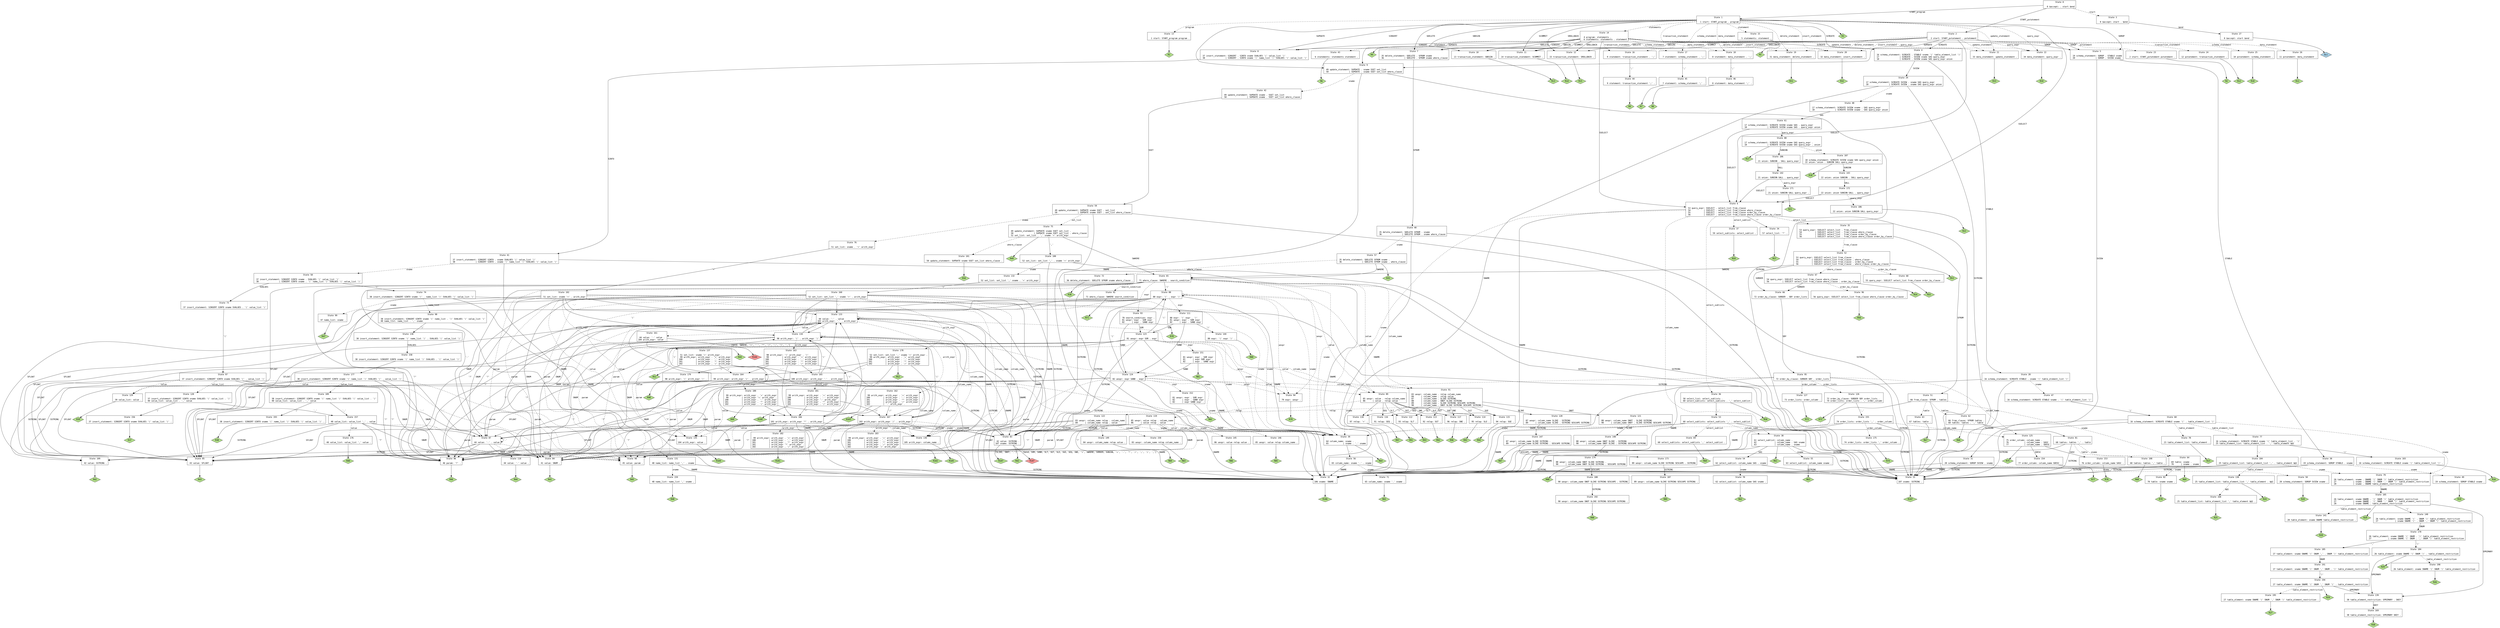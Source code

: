 // Generated by GNU Bison 3.0.4.
// Report bugs to <bug-bison@gnu.org>.
// Home page: <http://www.gnu.org/software/bison/>.

digraph "sql_gram.expr"
{
  node [fontname = courier, shape = box, colorscheme = paired6]
  edge [fontname = courier]

  0 [label="State 0\n\l  0 $accept: . start $end\l"]
  0 -> 1 [style=solid label="START_program"]
  0 -> 2 [style=solid label="START_pstatement"]
  0 -> 3 [style=dashed label="start"]
  1 [label="State 1\n\l  1 start: START_program . program\l"]
  1 -> 4 [style=solid label="SCREATE"]
  1 -> 5 [style=solid label="SDROP"]
  1 -> 6 [style=solid label="SSELECT"]
  1 -> 7 [style=solid label="SDELETE"]
  1 -> 8 [style=solid label="SINSERT"]
  1 -> 9 [style=solid label="SUPDATE"]
  1 -> 10 [style=solid label="SBEGIN"]
  1 -> 11 [style=solid label="SCOMMIT"]
  1 -> 12 [style=solid label="SROLLBACK"]
  1 -> 13 [style=dashed label="program"]
  1 -> 14 [style=dashed label="statements"]
  1 -> 15 [style=dashed label="statement"]
  1 -> 16 [style=dashed label="transaction_statement"]
  1 -> 17 [style=dashed label="schema_statement"]
  1 -> 18 [style=dashed label="data_statement"]
  1 -> 19 [style=dashed label="delete_statement"]
  1 -> 20 [style=dashed label="insert_statement"]
  1 -> 21 [style=dashed label="update_statement"]
  1 -> 22 [style=dashed label="query_expr"]
  1 -> "1R3" [style=solid]
 "1R3" [label="R3", fillcolor=3, shape=diamond, style=filled]
  2 [label="State 2\n\l  2 start: START_pstatement . pstatement\l"]
  2 -> 4 [style=solid label="SCREATE"]
  2 -> 5 [style=solid label="SDROP"]
  2 -> 6 [style=solid label="SSELECT"]
  2 -> 7 [style=solid label="SDELETE"]
  2 -> 8 [style=solid label="SINSERT"]
  2 -> 9 [style=solid label="SUPDATE"]
  2 -> 10 [style=solid label="SBEGIN"]
  2 -> 11 [style=solid label="SCOMMIT"]
  2 -> 12 [style=solid label="SROLLBACK"]
  2 -> 23 [style=dashed label="pstatement"]
  2 -> 24 [style=dashed label="transaction_statement"]
  2 -> 25 [style=dashed label="schema_statement"]
  2 -> 26 [style=dashed label="data_statement"]
  2 -> 19 [style=dashed label="delete_statement"]
  2 -> 20 [style=dashed label="insert_statement"]
  2 -> 21 [style=dashed label="update_statement"]
  2 -> 22 [style=dashed label="query_expr"]
  3 [label="State 3\n\l  0 $accept: start . $end\l"]
  3 -> 27 [style=solid label="$end"]
  4 [label="State 4\n\l 16 schema_statement: SCREATE . STABLE sname '(' table_element_list ')'\l 17                 | SCREATE . SVIEW sname SAS query_expr\l 18                 | SCREATE . SVIEW sname SAS query_expr union\l"]
  4 -> 28 [style=solid label="STABLE"]
  4 -> 29 [style=solid label="SVIEW"]
  5 [label="State 5\n\l 19 schema_statement: SDROP . STABLE sname\l 20                 | SDROP . SVIEW sname\l"]
  5 -> 30 [style=solid label="STABLE"]
  5 -> 31 [style=solid label="SVIEW"]
  6 [label="State 6\n\l 53 query_expr: SSELECT . select_list from_clause\l 54           | SSELECT . select_list from_clause where_clause\l 55           | SSELECT . select_list from_clause order_by_clause\l 56           | SSELECT . select_list from_clause where_clause order_by_clause\l"]
  6 -> 32 [style=solid label="SNAME"]
  6 -> 33 [style=solid label="SSTRING"]
  6 -> 34 [style=solid label="'*'"]
  6 -> 35 [style=dashed label="select_list"]
  6 -> 36 [style=dashed label="select_sublists"]
  6 -> 37 [style=dashed label="select_sublist"]
  6 -> 38 [style=dashed label="column_name"]
  6 -> 39 [style=dashed label="sname"]
  7 [label="State 7\n\l 35 delete_statement: SDELETE . SFROM sname\l 36                 | SDELETE . SFROM sname where_clause\l"]
  7 -> 40 [style=solid label="SFROM"]
  8 [label="State 8\n\l 37 insert_statement: SINSERT . SINTO sname SVALUES '(' value_list ')'\l 38                 | SINSERT . SINTO sname '(' name_list ')' SVALUES '(' value_list ')'\l"]
  8 -> 41 [style=solid label="SINTO"]
  9 [label="State 9\n\l 49 update_statement: SUPDATE . sname SSET set_list\l 50                 | SUPDATE . sname SSET set_list where_clause\l"]
  9 -> 32 [style=solid label="SNAME"]
  9 -> 33 [style=solid label="SSTRING"]
  9 -> 42 [style=dashed label="sname"]
  10 [label="State 10\n\l 13 transaction_statement: SBEGIN .\l"]
  10 -> "10R13" [style=solid]
 "10R13" [label="R13", fillcolor=3, shape=diamond, style=filled]
  11 [label="State 11\n\l 14 transaction_statement: SCOMMIT .\l"]
  11 -> "11R14" [style=solid]
 "11R14" [label="R14", fillcolor=3, shape=diamond, style=filled]
  12 [label="State 12\n\l 15 transaction_statement: SROLLBACK .\l"]
  12 -> "12R15" [style=solid]
 "12R15" [label="R15", fillcolor=3, shape=diamond, style=filled]
  13 [label="State 13\n\l  1 start: START_program program .\l"]
  13 -> "13R1" [style=solid]
 "13R1" [label="R1", fillcolor=3, shape=diamond, style=filled]
  14 [label="State 14\n\l  4 program: statements .\l  6 statements: statements . statement\l"]
  14 -> 4 [style=solid label="SCREATE"]
  14 -> 5 [style=solid label="SDROP"]
  14 -> 6 [style=solid label="SSELECT"]
  14 -> 7 [style=solid label="SDELETE"]
  14 -> 8 [style=solid label="SINSERT"]
  14 -> 9 [style=solid label="SUPDATE"]
  14 -> 10 [style=solid label="SBEGIN"]
  14 -> 11 [style=solid label="SCOMMIT"]
  14 -> 12 [style=solid label="SROLLBACK"]
  14 -> 43 [style=dashed label="statement"]
  14 -> 16 [style=dashed label="transaction_statement"]
  14 -> 17 [style=dashed label="schema_statement"]
  14 -> 18 [style=dashed label="data_statement"]
  14 -> 19 [style=dashed label="delete_statement"]
  14 -> 20 [style=dashed label="insert_statement"]
  14 -> 21 [style=dashed label="update_statement"]
  14 -> 22 [style=dashed label="query_expr"]
  14 -> "14R4" [style=solid]
 "14R4" [label="R4", fillcolor=3, shape=diamond, style=filled]
  15 [label="State 15\n\l  5 statements: statement .\l"]
  15 -> "15R5" [style=solid]
 "15R5" [label="R5", fillcolor=3, shape=diamond, style=filled]
  16 [label="State 16\n\l  9 statement: transaction_statement . ';'\l"]
  16 -> 44 [style=solid label="';'"]
  17 [label="State 17\n\l  7 statement: schema_statement . ';'\l"]
  17 -> 45 [style=solid label="';'"]
  18 [label="State 18\n\l  8 statement: data_statement . ';'\l"]
  18 -> 46 [style=solid label="';'"]
  19 [label="State 19\n\l 31 data_statement: delete_statement .\l"]
  19 -> "19R31" [style=solid]
 "19R31" [label="R31", fillcolor=3, shape=diamond, style=filled]
  20 [label="State 20\n\l 32 data_statement: insert_statement .\l"]
  20 -> "20R32" [style=solid]
 "20R32" [label="R32", fillcolor=3, shape=diamond, style=filled]
  21 [label="State 21\n\l 33 data_statement: update_statement .\l"]
  21 -> "21R33" [style=solid]
 "21R33" [label="R33", fillcolor=3, shape=diamond, style=filled]
  22 [label="State 22\n\l 34 data_statement: query_expr .\l"]
  22 -> "22R34" [style=solid]
 "22R34" [label="R34", fillcolor=3, shape=diamond, style=filled]
  23 [label="State 23\n\l  2 start: START_pstatement pstatement .\l"]
  23 -> "23R2" [style=solid]
 "23R2" [label="R2", fillcolor=3, shape=diamond, style=filled]
  24 [label="State 24\n\l 12 pstatement: transaction_statement .\l"]
  24 -> "24R12" [style=solid]
 "24R12" [label="R12", fillcolor=3, shape=diamond, style=filled]
  25 [label="State 25\n\l 10 pstatement: schema_statement .\l"]
  25 -> "25R10" [style=solid]
 "25R10" [label="R10", fillcolor=3, shape=diamond, style=filled]
  26 [label="State 26\n\l 11 pstatement: data_statement .\l"]
  26 -> "26R11" [style=solid]
 "26R11" [label="R11", fillcolor=3, shape=diamond, style=filled]
  27 [label="State 27\n\l  0 $accept: start $end .\l"]
  27 -> "27R0" [style=solid]
 "27R0" [label="Acc", fillcolor=1, shape=diamond, style=filled]
  28 [label="State 28\n\l 16 schema_statement: SCREATE STABLE . sname '(' table_element_list ')'\l"]
  28 -> 32 [style=solid label="SNAME"]
  28 -> 33 [style=solid label="SSTRING"]
  28 -> 47 [style=dashed label="sname"]
  29 [label="State 29\n\l 17 schema_statement: SCREATE SVIEW . sname SAS query_expr\l 18                 | SCREATE SVIEW . sname SAS query_expr union\l"]
  29 -> 32 [style=solid label="SNAME"]
  29 -> 33 [style=solid label="SSTRING"]
  29 -> 48 [style=dashed label="sname"]
  30 [label="State 30\n\l 19 schema_statement: SDROP STABLE . sname\l"]
  30 -> 32 [style=solid label="SNAME"]
  30 -> 33 [style=solid label="SSTRING"]
  30 -> 49 [style=dashed label="sname"]
  31 [label="State 31\n\l 20 schema_statement: SDROP SVIEW . sname\l"]
  31 -> 32 [style=solid label="SNAME"]
  31 -> 33 [style=solid label="SSTRING"]
  31 -> 50 [style=dashed label="sname"]
  32 [label="State 32\n\l106 sname: SNAME .\l"]
  32 -> "32R106" [style=solid]
 "32R106" [label="R106", fillcolor=3, shape=diamond, style=filled]
  33 [label="State 33\n\l107 sname: SSTRING .\l"]
  33 -> "33R107" [style=solid]
 "33R107" [label="R107", fillcolor=3, shape=diamond, style=filled]
  34 [label="State 34\n\l 57 select_list: '*' .\l"]
  34 -> "34R57" [style=solid]
 "34R57" [label="R57", fillcolor=3, shape=diamond, style=filled]
  35 [label="State 35\n\l 53 query_expr: SSELECT select_list . from_clause\l 54           | SSELECT select_list . from_clause where_clause\l 55           | SSELECT select_list . from_clause order_by_clause\l 56           | SSELECT select_list . from_clause where_clause order_by_clause\l"]
  35 -> 51 [style=solid label="SFROM"]
  35 -> 52 [style=dashed label="from_clause"]
  36 [label="State 36\n\l 58 select_list: select_sublists .\l 60 select_sublists: select_sublists . ',' select_sublist\l"]
  36 -> 53 [style=solid label="','"]
  36 -> "36R58" [style=solid]
 "36R58" [label="R58", fillcolor=3, shape=diamond, style=filled]
  37 [label="State 37\n\l 59 select_sublists: select_sublist .\l"]
  37 -> "37R59" [style=solid]
 "37R59" [label="R59", fillcolor=3, shape=diamond, style=filled]
  38 [label="State 38\n\l 61 select_sublist: column_name .\l 62               | column_name . SAS sname\l 63               | column_name . sname\l"]
  38 -> 32 [style=solid label="SNAME"]
  38 -> 33 [style=solid label="SSTRING"]
  38 -> 54 [style=solid label="SAS"]
  38 -> 55 [style=dashed label="sname"]
  38 -> "38R61" [style=solid]
 "38R61" [label="R61", fillcolor=3, shape=diamond, style=filled]
  39 [label="State 39\n\l 64 column_name: sname .\l 65            | sname . '.' sname\l"]
  39 -> 56 [style=solid label="'.'"]
  39 -> "39R64" [style=solid]
 "39R64" [label="R64", fillcolor=3, shape=diamond, style=filled]
  40 [label="State 40\n\l 35 delete_statement: SDELETE SFROM . sname\l 36                 | SDELETE SFROM . sname where_clause\l"]
  40 -> 32 [style=solid label="SNAME"]
  40 -> 33 [style=solid label="SSTRING"]
  40 -> 57 [style=dashed label="sname"]
  41 [label="State 41\n\l 37 insert_statement: SINSERT SINTO . sname SVALUES '(' value_list ')'\l 38                 | SINSERT SINTO . sname '(' name_list ')' SVALUES '(' value_list ')'\l"]
  41 -> 32 [style=solid label="SNAME"]
  41 -> 33 [style=solid label="SSTRING"]
  41 -> 58 [style=dashed label="sname"]
  42 [label="State 42\n\l 49 update_statement: SUPDATE sname . SSET set_list\l 50                 | SUPDATE sname . SSET set_list where_clause\l"]
  42 -> 59 [style=solid label="SSET"]
  43 [label="State 43\n\l  6 statements: statements statement .\l"]
  43 -> "43R6" [style=solid]
 "43R6" [label="R6", fillcolor=3, shape=diamond, style=filled]
  44 [label="State 44\n\l  9 statement: transaction_statement ';' .\l"]
  44 -> "44R9" [style=solid]
 "44R9" [label="R9", fillcolor=3, shape=diamond, style=filled]
  45 [label="State 45\n\l  7 statement: schema_statement ';' .\l"]
  45 -> "45R7" [style=solid]
 "45R7" [label="R7", fillcolor=3, shape=diamond, style=filled]
  46 [label="State 46\n\l  8 statement: data_statement ';' .\l"]
  46 -> "46R8" [style=solid]
 "46R8" [label="R8", fillcolor=3, shape=diamond, style=filled]
  47 [label="State 47\n\l 16 schema_statement: SCREATE STABLE sname . '(' table_element_list ')'\l"]
  47 -> 60 [style=solid label="'('"]
  48 [label="State 48\n\l 17 schema_statement: SCREATE SVIEW sname . SAS query_expr\l 18                 | SCREATE SVIEW sname . SAS query_expr union\l"]
  48 -> 61 [style=solid label="SAS"]
  49 [label="State 49\n\l 19 schema_statement: SDROP STABLE sname .\l"]
  49 -> "49R19" [style=solid]
 "49R19" [label="R19", fillcolor=3, shape=diamond, style=filled]
  50 [label="State 50\n\l 20 schema_statement: SDROP SVIEW sname .\l"]
  50 -> "50R20" [style=solid]
 "50R20" [label="R20", fillcolor=3, shape=diamond, style=filled]
  51 [label="State 51\n\l 66 from_clause: SFROM . tables\l"]
  51 -> 32 [style=solid label="SNAME"]
  51 -> 33 [style=solid label="SSTRING"]
  51 -> 62 [style=dashed label="tables"]
  51 -> 63 [style=dashed label="table"]
  51 -> 64 [style=dashed label="sname"]
  52 [label="State 52\n\l 53 query_expr: SSELECT select_list from_clause .\l 54           | SSELECT select_list from_clause . where_clause\l 55           | SSELECT select_list from_clause . order_by_clause\l 56           | SSELECT select_list from_clause . where_clause order_by_clause\l"]
  52 -> 65 [style=solid label="SWHERE"]
  52 -> 66 [style=solid label="SORDER"]
  52 -> 67 [style=dashed label="where_clause"]
  52 -> 68 [style=dashed label="order_by_clause"]
  52 -> "52R53" [style=solid]
 "52R53" [label="R53", fillcolor=3, shape=diamond, style=filled]
  53 [label="State 53\n\l 60 select_sublists: select_sublists ',' . select_sublist\l"]
  53 -> 32 [style=solid label="SNAME"]
  53 -> 33 [style=solid label="SSTRING"]
  53 -> 69 [style=dashed label="select_sublist"]
  53 -> 38 [style=dashed label="column_name"]
  53 -> 39 [style=dashed label="sname"]
  54 [label="State 54\n\l 62 select_sublist: column_name SAS . sname\l"]
  54 -> 32 [style=solid label="SNAME"]
  54 -> 33 [style=solid label="SSTRING"]
  54 -> 70 [style=dashed label="sname"]
  55 [label="State 55\n\l 63 select_sublist: column_name sname .\l"]
  55 -> "55R63" [style=solid]
 "55R63" [label="R63", fillcolor=3, shape=diamond, style=filled]
  56 [label="State 56\n\l 65 column_name: sname '.' . sname\l"]
  56 -> 32 [style=solid label="SNAME"]
  56 -> 33 [style=solid label="SSTRING"]
  56 -> 71 [style=dashed label="sname"]
  57 [label="State 57\n\l 35 delete_statement: SDELETE SFROM sname .\l 36                 | SDELETE SFROM sname . where_clause\l"]
  57 -> 65 [style=solid label="SWHERE"]
  57 -> 72 [style=dashed label="where_clause"]
  57 -> "57R35" [style=solid]
 "57R35" [label="R35", fillcolor=3, shape=diamond, style=filled]
  58 [label="State 58\n\l 37 insert_statement: SINSERT SINTO sname . SVALUES '(' value_list ')'\l 38                 | SINSERT SINTO sname . '(' name_list ')' SVALUES '(' value_list ')'\l"]
  58 -> 73 [style=solid label="SVALUES"]
  58 -> 74 [style=solid label="'('"]
  59 [label="State 59\n\l 49 update_statement: SUPDATE sname SSET . set_list\l 50                 | SUPDATE sname SSET . set_list where_clause\l"]
  59 -> 32 [style=solid label="SNAME"]
  59 -> 33 [style=solid label="SSTRING"]
  59 -> 75 [style=dashed label="set_list"]
  59 -> 76 [style=dashed label="sname"]
  60 [label="State 60\n\l 16 schema_statement: SCREATE STABLE sname '(' . table_element_list ')'\l"]
  60 -> 32 [style=solid label="SNAME"]
  60 -> 33 [style=solid label="SSTRING"]
  60 -> 77 [style=dashed label="table_element_list"]
  60 -> 78 [style=dashed label="table_element"]
  60 -> 79 [style=dashed label="sname"]
  61 [label="State 61\n\l 17 schema_statement: SCREATE SVIEW sname SAS . query_expr\l 18                 | SCREATE SVIEW sname SAS . query_expr union\l"]
  61 -> 6 [style=solid label="SSELECT"]
  61 -> 80 [style=dashed label="query_expr"]
  62 [label="State 62\n\l 66 from_clause: SFROM tables .\l 68 tables: tables . ',' table\l"]
  62 -> 81 [style=solid label="','"]
  62 -> "62R66" [style=solid]
 "62R66" [label="R66", fillcolor=3, shape=diamond, style=filled]
  63 [label="State 63\n\l 67 tables: table .\l"]
  63 -> "63R67" [style=solid]
 "63R67" [label="R67", fillcolor=3, shape=diamond, style=filled]
  64 [label="State 64\n\l 69 table: sname .\l 70      | sname . sname\l"]
  64 -> 32 [style=solid label="SNAME"]
  64 -> 33 [style=solid label="SSTRING"]
  64 -> 82 [style=dashed label="sname"]
  64 -> "64R69" [style=solid]
 "64R69" [label="R69", fillcolor=3, shape=diamond, style=filled]
  65 [label="State 65\n\l 71 where_clause: SWHERE . search_condition\l"]
  65 -> 32 [style=solid label="SNAME"]
  65 -> 83 [style=solid label="SSTRING"]
  65 -> 84 [style=solid label="SNUM"]
  65 -> 85 [style=solid label="SFLOAT"]
  65 -> 86 [style=solid label="'?'"]
  65 -> 87 [style=solid label="'-'"]
  65 -> 88 [style=solid label="'('"]
  65 -> 89 [style=dashed label="value"]
  65 -> 90 [style=dashed label="param"]
  65 -> 91 [style=dashed label="column_name"]
  65 -> 92 [style=dashed label="search_condition"]
  65 -> 93 [style=dashed label="expr"]
  65 -> 94 [style=dashed label="uexpr"]
  65 -> 39 [style=dashed label="sname"]
  66 [label="State 66\n\l 72 order_by_clause: SORDER . SBY order_lists\l"]
  66 -> 95 [style=solid label="SBY"]
  67 [label="State 67\n\l 54 query_expr: SSELECT select_list from_clause where_clause .\l 56           | SSELECT select_list from_clause where_clause . order_by_clause\l"]
  67 -> 66 [style=solid label="SORDER"]
  67 -> 96 [style=dashed label="order_by_clause"]
  67 -> "67R54" [style=solid]
 "67R54" [label="R54", fillcolor=3, shape=diamond, style=filled]
  68 [label="State 68\n\l 55 query_expr: SSELECT select_list from_clause order_by_clause .\l"]
  68 -> "68R55" [style=solid]
 "68R55" [label="R55", fillcolor=3, shape=diamond, style=filled]
  69 [label="State 69\n\l 60 select_sublists: select_sublists ',' select_sublist .\l"]
  69 -> "69R60" [style=solid]
 "69R60" [label="R60", fillcolor=3, shape=diamond, style=filled]
  70 [label="State 70\n\l 62 select_sublist: column_name SAS sname .\l"]
  70 -> "70R62" [style=solid]
 "70R62" [label="R62", fillcolor=3, shape=diamond, style=filled]
  71 [label="State 71\n\l 65 column_name: sname '.' sname .\l"]
  71 -> "71R65" [style=solid]
 "71R65" [label="R65", fillcolor=3, shape=diamond, style=filled]
  72 [label="State 72\n\l 36 delete_statement: SDELETE SFROM sname where_clause .\l"]
  72 -> "72R36" [style=solid]
 "72R36" [label="R36", fillcolor=3, shape=diamond, style=filled]
  73 [label="State 73\n\l 37 insert_statement: SINSERT SINTO sname SVALUES . '(' value_list ')'\l"]
  73 -> 97 [style=solid label="'('"]
  74 [label="State 74\n\l 38 insert_statement: SINSERT SINTO sname '(' . name_list ')' SVALUES '(' value_list ')'\l"]
  74 -> 32 [style=solid label="SNAME"]
  74 -> 33 [style=solid label="SSTRING"]
  74 -> 98 [style=dashed label="name_list"]
  74 -> 99 [style=dashed label="sname"]
  75 [label="State 75\n\l 49 update_statement: SUPDATE sname SSET set_list .\l 50                 | SUPDATE sname SSET set_list . where_clause\l 52 set_list: set_list . ',' sname '=' arith_expr\l"]
  75 -> 65 [style=solid label="SWHERE"]
  75 -> 100 [style=solid label="','"]
  75 -> 101 [style=dashed label="where_clause"]
  75 -> "75R49" [style=solid]
 "75R49" [label="R49", fillcolor=3, shape=diamond, style=filled]
  76 [label="State 76\n\l 51 set_list: sname . '=' arith_expr\l"]
  76 -> 102 [style=solid label="'='"]
  77 [label="State 77\n\l 16 schema_statement: SCREATE STABLE sname '(' table_element_list . ')'\l 25 table_element_list: table_element_list . ',' table_element $@1\l"]
  77 -> 103 [style=solid label="')'"]
  77 -> 104 [style=solid label="','"]
  78 [label="State 78\n\l 23 table_element_list: table_element .\l"]
  78 -> "78R23" [style=solid]
 "78R23" [label="R23", fillcolor=3, shape=diamond, style=filled]
  79 [label="State 79\n\l 26 table_element: sname . SNAME '(' SNUM ')' table_element_restriction\l 27              | sname . SNAME '(' SNUM ',' SNUM ')' table_element_restriction\l 28              | sname . SNAME table_element_restriction\l"]
  79 -> 105 [style=solid label="SNAME"]
  80 [label="State 80\n\l 17 schema_statement: SCREATE SVIEW sname SAS query_expr .\l 18                 | SCREATE SVIEW sname SAS query_expr . union\l"]
  80 -> 106 [style=solid label="SUNION"]
  80 -> 107 [style=dashed label="union"]
  80 -> "80R17" [style=solid]
 "80R17" [label="R17", fillcolor=3, shape=diamond, style=filled]
  81 [label="State 81\n\l 68 tables: tables ',' . table\l"]
  81 -> 32 [style=solid label="SNAME"]
  81 -> 33 [style=solid label="SSTRING"]
  81 -> 108 [style=dashed label="table"]
  81 -> 64 [style=dashed label="sname"]
  82 [label="State 82\n\l 70 table: sname sname .\l"]
  82 -> "82R70" [style=solid]
 "82R70" [label="R70", fillcolor=3, shape=diamond, style=filled]
  83 [label="State 83\n\l 42 value: SSTRING .\l107 sname: SSTRING .\l"]
  83 -> "83R42" [style=solid]
 "83R42" [label="R42", fillcolor=3, shape=diamond, style=filled]
  83 -> "83R107d" [label="[$end, SOR, SAND, SLT, SGT, SLE, SGE, SEQ, SNE, '=', SWHERE, SORDER, SUNION, '+', '-', '*', '/', ';', ')', ',']", style=solid]
 "83R107d" [label="R107", fillcolor=5, shape=diamond, style=filled]
  83 -> "83R107" [label="[SLIKE, SNOT, '.']", style=solid]
 "83R107" [label="R107", fillcolor=3, shape=diamond, style=filled]
  84 [label="State 84\n\l 41 value: SNUM .\l"]
  84 -> "84R41" [style=solid]
 "84R41" [label="R41", fillcolor=3, shape=diamond, style=filled]
  85 [label="State 85\n\l 43 value: SFLOAT .\l"]
  85 -> "85R43" [style=solid]
 "85R43" [label="R43", fillcolor=3, shape=diamond, style=filled]
  86 [label="State 86\n\l 46 param: '?' .\l"]
  86 -> "86R46" [style=solid]
 "86R46" [label="R46", fillcolor=3, shape=diamond, style=filled]
  87 [label="State 87\n\l 44 value: '-' . value\l"]
  87 -> 109 [style=solid label="SSTRING"]
  87 -> 84 [style=solid label="SNUM"]
  87 -> 85 [style=solid label="SFLOAT"]
  87 -> 86 [style=solid label="'?'"]
  87 -> 87 [style=solid label="'-'"]
  87 -> 110 [style=dashed label="value"]
  87 -> 90 [style=dashed label="param"]
  88 [label="State 88\n\l 80 expr: '(' . expr ')'\l"]
  88 -> 32 [style=solid label="SNAME"]
  88 -> 83 [style=solid label="SSTRING"]
  88 -> 84 [style=solid label="SNUM"]
  88 -> 85 [style=solid label="SFLOAT"]
  88 -> 86 [style=solid label="'?'"]
  88 -> 87 [style=solid label="'-'"]
  88 -> 88 [style=solid label="'('"]
  88 -> 89 [style=dashed label="value"]
  88 -> 90 [style=dashed label="param"]
  88 -> 91 [style=dashed label="column_name"]
  88 -> 111 [style=dashed label="expr"]
  88 -> 94 [style=dashed label="uexpr"]
  88 -> 39 [style=dashed label="sname"]
  89 [label="State 89\n\l 85 uexpr: value . relop column_name\l 86      | value . relop value\l"]
  89 -> 112 [style=solid label="SLT"]
  89 -> 113 [style=solid label="SGT"]
  89 -> 114 [style=solid label="SLE"]
  89 -> 115 [style=solid label="SGE"]
  89 -> 116 [style=solid label="SEQ"]
  89 -> 117 [style=solid label="SNE"]
  89 -> 118 [style=solid label="'='"]
  89 -> 119 [style=dashed label="relop"]
  90 [label="State 90\n\l 45 value: param .\l"]
  90 -> "90R45" [style=solid]
 "90R45" [label="R45", fillcolor=3, shape=diamond, style=filled]
  91 [label="State 91\n\l 83 uexpr: column_name . relop column_name\l 84      | column_name . relop value\l 87      | column_name . SLIKE SSTRING\l 88      | column_name . SNOT SLIKE SSTRING\l 89      | column_name . SLIKE SSTRING SESCAPE SSTRING\l 90      | column_name . SNOT SLIKE SSTRING SESCAPE SSTRING\l"]
  91 -> 112 [style=solid label="SLT"]
  91 -> 113 [style=solid label="SGT"]
  91 -> 114 [style=solid label="SLE"]
  91 -> 115 [style=solid label="SGE"]
  91 -> 116 [style=solid label="SEQ"]
  91 -> 117 [style=solid label="SNE"]
  91 -> 118 [style=solid label="'='"]
  91 -> 120 [style=solid label="SLIKE"]
  91 -> 121 [style=solid label="SNOT"]
  91 -> 122 [style=dashed label="relop"]
  92 [label="State 92\n\l 71 where_clause: SWHERE search_condition .\l"]
  92 -> "92R71" [style=solid]
 "92R71" [label="R71", fillcolor=3, shape=diamond, style=filled]
  93 [label="State 93\n\l 78 search_condition: expr .\l 81 uexpr: expr . SOR expr\l 82      | expr . SAND expr\l"]
  93 -> 123 [style=solid label="SOR"]
  93 -> 124 [style=solid label="SAND"]
  93 -> "93R78" [style=solid]
 "93R78" [label="R78", fillcolor=3, shape=diamond, style=filled]
  94 [label="State 94\n\l 79 expr: uexpr .\l"]
  94 -> "94R79" [style=solid]
 "94R79" [label="R79", fillcolor=3, shape=diamond, style=filled]
  95 [label="State 95\n\l 72 order_by_clause: SORDER SBY . order_lists\l"]
  95 -> 32 [style=solid label="SNAME"]
  95 -> 33 [style=solid label="SSTRING"]
  95 -> 125 [style=dashed label="column_name"]
  95 -> 126 [style=dashed label="order_lists"]
  95 -> 127 [style=dashed label="order_column"]
  95 -> 39 [style=dashed label="sname"]
  96 [label="State 96\n\l 56 query_expr: SSELECT select_list from_clause where_clause order_by_clause .\l"]
  96 -> "96R56" [style=solid]
 "96R56" [label="R56", fillcolor=3, shape=diamond, style=filled]
  97 [label="State 97\n\l 37 insert_statement: SINSERT SINTO sname SVALUES '(' . value_list ')'\l"]
  97 -> 109 [style=solid label="SSTRING"]
  97 -> 84 [style=solid label="SNUM"]
  97 -> 85 [style=solid label="SFLOAT"]
  97 -> 86 [style=solid label="'?'"]
  97 -> 87 [style=solid label="'-'"]
  97 -> 128 [style=dashed label="value_list"]
  97 -> 129 [style=dashed label="value"]
  97 -> 90 [style=dashed label="param"]
  98 [label="State 98\n\l 38 insert_statement: SINSERT SINTO sname '(' name_list . ')' SVALUES '(' value_list ')'\l 48 name_list: name_list . ',' sname\l"]
  98 -> 130 [style=solid label="')'"]
  98 -> 131 [style=solid label="','"]
  99 [label="State 99\n\l 47 name_list: sname .\l"]
  99 -> "99R47" [style=solid]
 "99R47" [label="R47", fillcolor=3, shape=diamond, style=filled]
  100 [label="State 100\n\l 52 set_list: set_list ',' . sname '=' arith_expr\l"]
  100 -> 32 [style=solid label="SNAME"]
  100 -> 33 [style=solid label="SSTRING"]
  100 -> 132 [style=dashed label="sname"]
  101 [label="State 101\n\l 50 update_statement: SUPDATE sname SSET set_list where_clause .\l"]
  101 -> "101R50" [style=solid]
 "101R50" [label="R50", fillcolor=3, shape=diamond, style=filled]
  102 [label="State 102\n\l 51 set_list: sname '=' . arith_expr\l"]
  102 -> 32 [style=solid label="SNAME"]
  102 -> 83 [style=solid label="SSTRING"]
  102 -> 84 [style=solid label="SNUM"]
  102 -> 85 [style=solid label="SFLOAT"]
  102 -> 86 [style=solid label="'?'"]
  102 -> 133 [style=solid label="'-'"]
  102 -> 134 [style=solid label="'('"]
  102 -> 135 [style=dashed label="value"]
  102 -> 90 [style=dashed label="param"]
  102 -> 136 [style=dashed label="column_name"]
  102 -> 137 [style=dashed label="arith_expr"]
  102 -> 39 [style=dashed label="sname"]
  103 [label="State 103\n\l 16 schema_statement: SCREATE STABLE sname '(' table_element_list ')' .\l"]
  103 -> "103R16" [style=solid]
 "103R16" [label="R16", fillcolor=3, shape=diamond, style=filled]
  104 [label="State 104\n\l 25 table_element_list: table_element_list ',' . table_element $@1\l"]
  104 -> 32 [style=solid label="SNAME"]
  104 -> 33 [style=solid label="SSTRING"]
  104 -> 138 [style=dashed label="table_element"]
  104 -> 79 [style=dashed label="sname"]
  105 [label="State 105\n\l 26 table_element: sname SNAME . '(' SNUM ')' table_element_restriction\l 27              | sname SNAME . '(' SNUM ',' SNUM ')' table_element_restriction\l 28              | sname SNAME . table_element_restriction\l"]
  105 -> 139 [style=solid label="SPRIMARY"]
  105 -> 140 [style=solid label="'('"]
  105 -> 141 [style=dashed label="table_element_restriction"]
  105 -> "105R29" [style=solid]
 "105R29" [label="R29", fillcolor=3, shape=diamond, style=filled]
  106 [label="State 106\n\l 21 union: SUNION . SALL query_expr\l"]
  106 -> 142 [style=solid label="SALL"]
  107 [label="State 107\n\l 18 schema_statement: SCREATE SVIEW sname SAS query_expr union .\l 22 union: union . SUNION SALL query_expr\l"]
  107 -> 143 [style=solid label="SUNION"]
  107 -> "107R18" [style=solid]
 "107R18" [label="R18", fillcolor=3, shape=diamond, style=filled]
  108 [label="State 108\n\l 68 tables: tables ',' table .\l"]
  108 -> "108R68" [style=solid]
 "108R68" [label="R68", fillcolor=3, shape=diamond, style=filled]
  109 [label="State 109\n\l 42 value: SSTRING .\l"]
  109 -> "109R42" [style=solid]
 "109R42" [label="R42", fillcolor=3, shape=diamond, style=filled]
  110 [label="State 110\n\l 44 value: '-' value .\l"]
  110 -> "110R44" [style=solid]
 "110R44" [label="R44", fillcolor=3, shape=diamond, style=filled]
  111 [label="State 111\n\l 80 expr: '(' expr . ')'\l 81 uexpr: expr . SOR expr\l 82      | expr . SAND expr\l"]
  111 -> 123 [style=solid label="SOR"]
  111 -> 124 [style=solid label="SAND"]
  111 -> 144 [style=solid label="')'"]
  112 [label="State 112\n\l 93 relop: SLT .\l"]
  112 -> "112R93" [style=solid]
 "112R93" [label="R93", fillcolor=3, shape=diamond, style=filled]
  113 [label="State 113\n\l 92 relop: SGT .\l"]
  113 -> "113R92" [style=solid]
 "113R92" [label="R92", fillcolor=3, shape=diamond, style=filled]
  114 [label="State 114\n\l 95 relop: SLE .\l"]
  114 -> "114R95" [style=solid]
 "114R95" [label="R95", fillcolor=3, shape=diamond, style=filled]
  115 [label="State 115\n\l 94 relop: SGE .\l"]
  115 -> "115R94" [style=solid]
 "115R94" [label="R94", fillcolor=3, shape=diamond, style=filled]
  116 [label="State 116\n\l 91 relop: SEQ .\l"]
  116 -> "116R91" [style=solid]
 "116R91" [label="R91", fillcolor=3, shape=diamond, style=filled]
  117 [label="State 117\n\l 96 relop: SNE .\l"]
  117 -> "117R96" [style=solid]
 "117R96" [label="R96", fillcolor=3, shape=diamond, style=filled]
  118 [label="State 118\n\l 97 relop: '=' .\l"]
  118 -> "118R97" [style=solid]
 "118R97" [label="R97", fillcolor=3, shape=diamond, style=filled]
  119 [label="State 119\n\l 85 uexpr: value relop . column_name\l 86      | value relop . value\l"]
  119 -> 32 [style=solid label="SNAME"]
  119 -> 83 [style=solid label="SSTRING"]
  119 -> 84 [style=solid label="SNUM"]
  119 -> 85 [style=solid label="SFLOAT"]
  119 -> 86 [style=solid label="'?'"]
  119 -> 87 [style=solid label="'-'"]
  119 -> 145 [style=dashed label="value"]
  119 -> 90 [style=dashed label="param"]
  119 -> 146 [style=dashed label="column_name"]
  119 -> 39 [style=dashed label="sname"]
  120 [label="State 120\n\l 87 uexpr: column_name SLIKE . SSTRING\l 89      | column_name SLIKE . SSTRING SESCAPE SSTRING\l"]
  120 -> 147 [style=solid label="SSTRING"]
  121 [label="State 121\n\l 88 uexpr: column_name SNOT . SLIKE SSTRING\l 90      | column_name SNOT . SLIKE SSTRING SESCAPE SSTRING\l"]
  121 -> 148 [style=solid label="SLIKE"]
  122 [label="State 122\n\l 83 uexpr: column_name relop . column_name\l 84      | column_name relop . value\l"]
  122 -> 32 [style=solid label="SNAME"]
  122 -> 83 [style=solid label="SSTRING"]
  122 -> 84 [style=solid label="SNUM"]
  122 -> 85 [style=solid label="SFLOAT"]
  122 -> 86 [style=solid label="'?'"]
  122 -> 87 [style=solid label="'-'"]
  122 -> 149 [style=dashed label="value"]
  122 -> 90 [style=dashed label="param"]
  122 -> 150 [style=dashed label="column_name"]
  122 -> 39 [style=dashed label="sname"]
  123 [label="State 123\n\l 81 uexpr: expr SOR . expr\l"]
  123 -> 32 [style=solid label="SNAME"]
  123 -> 83 [style=solid label="SSTRING"]
  123 -> 84 [style=solid label="SNUM"]
  123 -> 85 [style=solid label="SFLOAT"]
  123 -> 86 [style=solid label="'?'"]
  123 -> 87 [style=solid label="'-'"]
  123 -> 88 [style=solid label="'('"]
  123 -> 89 [style=dashed label="value"]
  123 -> 90 [style=dashed label="param"]
  123 -> 91 [style=dashed label="column_name"]
  123 -> 151 [style=dashed label="expr"]
  123 -> 94 [style=dashed label="uexpr"]
  123 -> 39 [style=dashed label="sname"]
  124 [label="State 124\n\l 82 uexpr: expr SAND . expr\l"]
  124 -> 32 [style=solid label="SNAME"]
  124 -> 83 [style=solid label="SSTRING"]
  124 -> 84 [style=solid label="SNUM"]
  124 -> 85 [style=solid label="SFLOAT"]
  124 -> 86 [style=solid label="'?'"]
  124 -> 87 [style=solid label="'-'"]
  124 -> 88 [style=solid label="'('"]
  124 -> 89 [style=dashed label="value"]
  124 -> 90 [style=dashed label="param"]
  124 -> 91 [style=dashed label="column_name"]
  124 -> 152 [style=dashed label="expr"]
  124 -> 94 [style=dashed label="uexpr"]
  124 -> 39 [style=dashed label="sname"]
  125 [label="State 125\n\l 75 order_column: column_name .\l 76             | column_name . SASC\l 77             | column_name . SDESC\l"]
  125 -> 153 [style=solid label="SASC"]
  125 -> 154 [style=solid label="SDESC"]
  125 -> "125R75" [style=solid]
 "125R75" [label="R75", fillcolor=3, shape=diamond, style=filled]
  126 [label="State 126\n\l 72 order_by_clause: SORDER SBY order_lists .\l 74 order_lists: order_lists . ',' order_column\l"]
  126 -> 155 [style=solid label="','"]
  126 -> "126R72" [style=solid]
 "126R72" [label="R72", fillcolor=3, shape=diamond, style=filled]
  127 [label="State 127\n\l 73 order_lists: order_column .\l"]
  127 -> "127R73" [style=solid]
 "127R73" [label="R73", fillcolor=3, shape=diamond, style=filled]
  128 [label="State 128\n\l 37 insert_statement: SINSERT SINTO sname SVALUES '(' value_list . ')'\l 40 value_list: value_list . ',' value\l"]
  128 -> 156 [style=solid label="')'"]
  128 -> 157 [style=solid label="','"]
  129 [label="State 129\n\l 39 value_list: value .\l"]
  129 -> "129R39" [style=solid]
 "129R39" [label="R39", fillcolor=3, shape=diamond, style=filled]
  130 [label="State 130\n\l 38 insert_statement: SINSERT SINTO sname '(' name_list ')' . SVALUES '(' value_list ')'\l"]
  130 -> 158 [style=solid label="SVALUES"]
  131 [label="State 131\n\l 48 name_list: name_list ',' . sname\l"]
  131 -> 32 [style=solid label="SNAME"]
  131 -> 33 [style=solid label="SSTRING"]
  131 -> 159 [style=dashed label="sname"]
  132 [label="State 132\n\l 52 set_list: set_list ',' sname . '=' arith_expr\l"]
  132 -> 160 [style=solid label="'='"]
  133 [label="State 133\n\l 44 value: '-' . value\l103 arith_expr: '-' . arith_expr\l"]
  133 -> 32 [style=solid label="SNAME"]
  133 -> 83 [style=solid label="SSTRING"]
  133 -> 84 [style=solid label="SNUM"]
  133 -> 85 [style=solid label="SFLOAT"]
  133 -> 86 [style=solid label="'?'"]
  133 -> 133 [style=solid label="'-'"]
  133 -> 134 [style=solid label="'('"]
  133 -> 161 [style=dashed label="value"]
  133 -> 90 [style=dashed label="param"]
  133 -> 136 [style=dashed label="column_name"]
  133 -> 162 [style=dashed label="arith_expr"]
  133 -> 39 [style=dashed label="sname"]
  134 [label="State 134\n\l 98 arith_expr: '(' . arith_expr ')'\l"]
  134 -> 32 [style=solid label="SNAME"]
  134 -> 83 [style=solid label="SSTRING"]
  134 -> 84 [style=solid label="SNUM"]
  134 -> 85 [style=solid label="SFLOAT"]
  134 -> 86 [style=solid label="'?'"]
  134 -> 133 [style=solid label="'-'"]
  134 -> 134 [style=solid label="'('"]
  134 -> 135 [style=dashed label="value"]
  134 -> 90 [style=dashed label="param"]
  134 -> 136 [style=dashed label="column_name"]
  134 -> 163 [style=dashed label="arith_expr"]
  134 -> 39 [style=dashed label="sname"]
  135 [label="State 135\n\l104 arith_expr: value .\l"]
  135 -> "135R104" [style=solid]
 "135R104" [label="R104", fillcolor=3, shape=diamond, style=filled]
  136 [label="State 136\n\l105 arith_expr: column_name .\l"]
  136 -> "136R105" [style=solid]
 "136R105" [label="R105", fillcolor=3, shape=diamond, style=filled]
  137 [label="State 137\n\l 51 set_list: sname '=' arith_expr .\l 99 arith_expr: arith_expr . '+' arith_expr\l100           | arith_expr . '-' arith_expr\l101           | arith_expr . '*' arith_expr\l102           | arith_expr . '/' arith_expr\l"]
  137 -> 164 [style=solid label="'+'"]
  137 -> 165 [style=solid label="'-'"]
  137 -> 166 [style=solid label="'*'"]
  137 -> 167 [style=solid label="'/'"]
  137 -> "137R51" [style=solid]
 "137R51" [label="R51", fillcolor=3, shape=diamond, style=filled]
  138 [label="State 138\n\l 25 table_element_list: table_element_list ',' table_element . $@1\l"]
  138 -> 168 [style=dashed label="$@1"]
  138 -> "138R24" [style=solid]
 "138R24" [label="R24", fillcolor=3, shape=diamond, style=filled]
  139 [label="State 139\n\l 30 table_element_restriction: SPRIMARY . SKEY\l"]
  139 -> 169 [style=solid label="SKEY"]
  140 [label="State 140\n\l 26 table_element: sname SNAME '(' . SNUM ')' table_element_restriction\l 27              | sname SNAME '(' . SNUM ',' SNUM ')' table_element_restriction\l"]
  140 -> 170 [style=solid label="SNUM"]
  141 [label="State 141\n\l 28 table_element: sname SNAME table_element_restriction .\l"]
  141 -> "141R28" [style=solid]
 "141R28" [label="R28", fillcolor=3, shape=diamond, style=filled]
  142 [label="State 142\n\l 21 union: SUNION SALL . query_expr\l"]
  142 -> 6 [style=solid label="SSELECT"]
  142 -> 171 [style=dashed label="query_expr"]
  143 [label="State 143\n\l 22 union: union SUNION . SALL query_expr\l"]
  143 -> 172 [style=solid label="SALL"]
  144 [label="State 144\n\l 80 expr: '(' expr ')' .\l"]
  144 -> "144R80" [style=solid]
 "144R80" [label="R80", fillcolor=3, shape=diamond, style=filled]
  145 [label="State 145\n\l 86 uexpr: value relop value .\l"]
  145 -> "145R86" [style=solid]
 "145R86" [label="R86", fillcolor=3, shape=diamond, style=filled]
  146 [label="State 146\n\l 85 uexpr: value relop column_name .\l"]
  146 -> "146R85" [style=solid]
 "146R85" [label="R85", fillcolor=3, shape=diamond, style=filled]
  147 [label="State 147\n\l 87 uexpr: column_name SLIKE SSTRING .\l 89      | column_name SLIKE SSTRING . SESCAPE SSTRING\l"]
  147 -> 173 [style=solid label="SESCAPE"]
  147 -> "147R87" [style=solid]
 "147R87" [label="R87", fillcolor=3, shape=diamond, style=filled]
  148 [label="State 148\n\l 88 uexpr: column_name SNOT SLIKE . SSTRING\l 90      | column_name SNOT SLIKE . SSTRING SESCAPE SSTRING\l"]
  148 -> 174 [style=solid label="SSTRING"]
  149 [label="State 149\n\l 84 uexpr: column_name relop value .\l"]
  149 -> "149R84" [style=solid]
 "149R84" [label="R84", fillcolor=3, shape=diamond, style=filled]
  150 [label="State 150\n\l 83 uexpr: column_name relop column_name .\l"]
  150 -> "150R83" [style=solid]
 "150R83" [label="R83", fillcolor=3, shape=diamond, style=filled]
  151 [label="State 151\n\l 81 uexpr: expr . SOR expr\l 81      | expr SOR expr .\l 82      | expr . SAND expr\l"]
  151 -> 124 [style=solid label="SAND"]
  151 -> "151R81" [style=solid]
 "151R81" [label="R81", fillcolor=3, shape=diamond, style=filled]
  152 [label="State 152\n\l 81 uexpr: expr . SOR expr\l 82      | expr . SAND expr\l 82      | expr SAND expr .\l"]
  152 -> "152R82" [style=solid]
 "152R82" [label="R82", fillcolor=3, shape=diamond, style=filled]
  153 [label="State 153\n\l 76 order_column: column_name SASC .\l"]
  153 -> "153R76" [style=solid]
 "153R76" [label="R76", fillcolor=3, shape=diamond, style=filled]
  154 [label="State 154\n\l 77 order_column: column_name SDESC .\l"]
  154 -> "154R77" [style=solid]
 "154R77" [label="R77", fillcolor=3, shape=diamond, style=filled]
  155 [label="State 155\n\l 74 order_lists: order_lists ',' . order_column\l"]
  155 -> 32 [style=solid label="SNAME"]
  155 -> 33 [style=solid label="SSTRING"]
  155 -> 125 [style=dashed label="column_name"]
  155 -> 175 [style=dashed label="order_column"]
  155 -> 39 [style=dashed label="sname"]
  156 [label="State 156\n\l 37 insert_statement: SINSERT SINTO sname SVALUES '(' value_list ')' .\l"]
  156 -> "156R37" [style=solid]
 "156R37" [label="R37", fillcolor=3, shape=diamond, style=filled]
  157 [label="State 157\n\l 40 value_list: value_list ',' . value\l"]
  157 -> 109 [style=solid label="SSTRING"]
  157 -> 84 [style=solid label="SNUM"]
  157 -> 85 [style=solid label="SFLOAT"]
  157 -> 86 [style=solid label="'?'"]
  157 -> 87 [style=solid label="'-'"]
  157 -> 176 [style=dashed label="value"]
  157 -> 90 [style=dashed label="param"]
  158 [label="State 158\n\l 38 insert_statement: SINSERT SINTO sname '(' name_list ')' SVALUES . '(' value_list ')'\l"]
  158 -> 177 [style=solid label="'('"]
  159 [label="State 159\n\l 48 name_list: name_list ',' sname .\l"]
  159 -> "159R48" [style=solid]
 "159R48" [label="R48", fillcolor=3, shape=diamond, style=filled]
  160 [label="State 160\n\l 52 set_list: set_list ',' sname '=' . arith_expr\l"]
  160 -> 32 [style=solid label="SNAME"]
  160 -> 83 [style=solid label="SSTRING"]
  160 -> 84 [style=solid label="SNUM"]
  160 -> 85 [style=solid label="SFLOAT"]
  160 -> 86 [style=solid label="'?'"]
  160 -> 133 [style=solid label="'-'"]
  160 -> 134 [style=solid label="'('"]
  160 -> 135 [style=dashed label="value"]
  160 -> 90 [style=dashed label="param"]
  160 -> 136 [style=dashed label="column_name"]
  160 -> 178 [style=dashed label="arith_expr"]
  160 -> 39 [style=dashed label="sname"]
  161 [label="State 161\n\l 44 value: '-' value .\l104 arith_expr: value .\l"]
  161 -> "161R44" [style=solid]
 "161R44" [label="R44", fillcolor=3, shape=diamond, style=filled]
  161 -> "161R104d" [label="[$end, SWHERE, '+', '-', '*', '/', ';', ')', ',']", style=solid]
 "161R104d" [label="R104", fillcolor=5, shape=diamond, style=filled]
  162 [label="State 162\n\l 99 arith_expr: arith_expr . '+' arith_expr\l100           | arith_expr . '-' arith_expr\l101           | arith_expr . '*' arith_expr\l102           | arith_expr . '/' arith_expr\l103           | '-' arith_expr .\l"]
  162 -> 166 [style=solid label="'*'"]
  162 -> 167 [style=solid label="'/'"]
  162 -> "162R103" [style=solid]
 "162R103" [label="R103", fillcolor=3, shape=diamond, style=filled]
  163 [label="State 163\n\l 98 arith_expr: '(' arith_expr . ')'\l 99           | arith_expr . '+' arith_expr\l100           | arith_expr . '-' arith_expr\l101           | arith_expr . '*' arith_expr\l102           | arith_expr . '/' arith_expr\l"]
  163 -> 164 [style=solid label="'+'"]
  163 -> 165 [style=solid label="'-'"]
  163 -> 166 [style=solid label="'*'"]
  163 -> 167 [style=solid label="'/'"]
  163 -> 179 [style=solid label="')'"]
  164 [label="State 164\n\l 99 arith_expr: arith_expr '+' . arith_expr\l"]
  164 -> 32 [style=solid label="SNAME"]
  164 -> 83 [style=solid label="SSTRING"]
  164 -> 84 [style=solid label="SNUM"]
  164 -> 85 [style=solid label="SFLOAT"]
  164 -> 86 [style=solid label="'?'"]
  164 -> 133 [style=solid label="'-'"]
  164 -> 134 [style=solid label="'('"]
  164 -> 135 [style=dashed label="value"]
  164 -> 90 [style=dashed label="param"]
  164 -> 136 [style=dashed label="column_name"]
  164 -> 180 [style=dashed label="arith_expr"]
  164 -> 39 [style=dashed label="sname"]
  165 [label="State 165\n\l100 arith_expr: arith_expr '-' . arith_expr\l"]
  165 -> 32 [style=solid label="SNAME"]
  165 -> 83 [style=solid label="SSTRING"]
  165 -> 84 [style=solid label="SNUM"]
  165 -> 85 [style=solid label="SFLOAT"]
  165 -> 86 [style=solid label="'?'"]
  165 -> 133 [style=solid label="'-'"]
  165 -> 134 [style=solid label="'('"]
  165 -> 135 [style=dashed label="value"]
  165 -> 90 [style=dashed label="param"]
  165 -> 136 [style=dashed label="column_name"]
  165 -> 181 [style=dashed label="arith_expr"]
  165 -> 39 [style=dashed label="sname"]
  166 [label="State 166\n\l101 arith_expr: arith_expr '*' . arith_expr\l"]
  166 -> 32 [style=solid label="SNAME"]
  166 -> 83 [style=solid label="SSTRING"]
  166 -> 84 [style=solid label="SNUM"]
  166 -> 85 [style=solid label="SFLOAT"]
  166 -> 86 [style=solid label="'?'"]
  166 -> 133 [style=solid label="'-'"]
  166 -> 134 [style=solid label="'('"]
  166 -> 135 [style=dashed label="value"]
  166 -> 90 [style=dashed label="param"]
  166 -> 136 [style=dashed label="column_name"]
  166 -> 182 [style=dashed label="arith_expr"]
  166 -> 39 [style=dashed label="sname"]
  167 [label="State 167\n\l102 arith_expr: arith_expr '/' . arith_expr\l"]
  167 -> 32 [style=solid label="SNAME"]
  167 -> 83 [style=solid label="SSTRING"]
  167 -> 84 [style=solid label="SNUM"]
  167 -> 85 [style=solid label="SFLOAT"]
  167 -> 86 [style=solid label="'?'"]
  167 -> 133 [style=solid label="'-'"]
  167 -> 134 [style=solid label="'('"]
  167 -> 135 [style=dashed label="value"]
  167 -> 90 [style=dashed label="param"]
  167 -> 136 [style=dashed label="column_name"]
  167 -> 183 [style=dashed label="arith_expr"]
  167 -> 39 [style=dashed label="sname"]
  168 [label="State 168\n\l 25 table_element_list: table_element_list ',' table_element $@1 .\l"]
  168 -> "168R25" [style=solid]
 "168R25" [label="R25", fillcolor=3, shape=diamond, style=filled]
  169 [label="State 169\n\l 30 table_element_restriction: SPRIMARY SKEY .\l"]
  169 -> "169R30" [style=solid]
 "169R30" [label="R30", fillcolor=3, shape=diamond, style=filled]
  170 [label="State 170\n\l 26 table_element: sname SNAME '(' SNUM . ')' table_element_restriction\l 27              | sname SNAME '(' SNUM . ',' SNUM ')' table_element_restriction\l"]
  170 -> 184 [style=solid label="')'"]
  170 -> 185 [style=solid label="','"]
  171 [label="State 171\n\l 21 union: SUNION SALL query_expr .\l"]
  171 -> "171R21" [style=solid]
 "171R21" [label="R21", fillcolor=3, shape=diamond, style=filled]
  172 [label="State 172\n\l 22 union: union SUNION SALL . query_expr\l"]
  172 -> 6 [style=solid label="SSELECT"]
  172 -> 186 [style=dashed label="query_expr"]
  173 [label="State 173\n\l 89 uexpr: column_name SLIKE SSTRING SESCAPE . SSTRING\l"]
  173 -> 187 [style=solid label="SSTRING"]
  174 [label="State 174\n\l 88 uexpr: column_name SNOT SLIKE SSTRING .\l 90      | column_name SNOT SLIKE SSTRING . SESCAPE SSTRING\l"]
  174 -> 188 [style=solid label="SESCAPE"]
  174 -> "174R88" [style=solid]
 "174R88" [label="R88", fillcolor=3, shape=diamond, style=filled]
  175 [label="State 175\n\l 74 order_lists: order_lists ',' order_column .\l"]
  175 -> "175R74" [style=solid]
 "175R74" [label="R74", fillcolor=3, shape=diamond, style=filled]
  176 [label="State 176\n\l 40 value_list: value_list ',' value .\l"]
  176 -> "176R40" [style=solid]
 "176R40" [label="R40", fillcolor=3, shape=diamond, style=filled]
  177 [label="State 177\n\l 38 insert_statement: SINSERT SINTO sname '(' name_list ')' SVALUES '(' . value_list ')'\l"]
  177 -> 109 [style=solid label="SSTRING"]
  177 -> 84 [style=solid label="SNUM"]
  177 -> 85 [style=solid label="SFLOAT"]
  177 -> 86 [style=solid label="'?'"]
  177 -> 87 [style=solid label="'-'"]
  177 -> 189 [style=dashed label="value_list"]
  177 -> 129 [style=dashed label="value"]
  177 -> 90 [style=dashed label="param"]
  178 [label="State 178\n\l 52 set_list: set_list ',' sname '=' arith_expr .\l 99 arith_expr: arith_expr . '+' arith_expr\l100           | arith_expr . '-' arith_expr\l101           | arith_expr . '*' arith_expr\l102           | arith_expr . '/' arith_expr\l"]
  178 -> 164 [style=solid label="'+'"]
  178 -> 165 [style=solid label="'-'"]
  178 -> 166 [style=solid label="'*'"]
  178 -> 167 [style=solid label="'/'"]
  178 -> "178R52" [style=solid]
 "178R52" [label="R52", fillcolor=3, shape=diamond, style=filled]
  179 [label="State 179\n\l 98 arith_expr: '(' arith_expr ')' .\l"]
  179 -> "179R98" [style=solid]
 "179R98" [label="R98", fillcolor=3, shape=diamond, style=filled]
  180 [label="State 180\n\l 99 arith_expr: arith_expr . '+' arith_expr\l 99           | arith_expr '+' arith_expr .\l100           | arith_expr . '-' arith_expr\l101           | arith_expr . '*' arith_expr\l102           | arith_expr . '/' arith_expr\l"]
  180 -> 166 [style=solid label="'*'"]
  180 -> 167 [style=solid label="'/'"]
  180 -> "180R99" [style=solid]
 "180R99" [label="R99", fillcolor=3, shape=diamond, style=filled]
  181 [label="State 181\n\l 99 arith_expr: arith_expr . '+' arith_expr\l100           | arith_expr . '-' arith_expr\l100           | arith_expr '-' arith_expr .\l101           | arith_expr . '*' arith_expr\l102           | arith_expr . '/' arith_expr\l"]
  181 -> 166 [style=solid label="'*'"]
  181 -> 167 [style=solid label="'/'"]
  181 -> "181R100" [style=solid]
 "181R100" [label="R100", fillcolor=3, shape=diamond, style=filled]
  182 [label="State 182\n\l 99 arith_expr: arith_expr . '+' arith_expr\l100           | arith_expr . '-' arith_expr\l101           | arith_expr . '*' arith_expr\l101           | arith_expr '*' arith_expr .\l102           | arith_expr . '/' arith_expr\l"]
  182 -> "182R101" [style=solid]
 "182R101" [label="R101", fillcolor=3, shape=diamond, style=filled]
  183 [label="State 183\n\l 99 arith_expr: arith_expr . '+' arith_expr\l100           | arith_expr . '-' arith_expr\l101           | arith_expr . '*' arith_expr\l102           | arith_expr . '/' arith_expr\l102           | arith_expr '/' arith_expr .\l"]
  183 -> "183R102" [style=solid]
 "183R102" [label="R102", fillcolor=3, shape=diamond, style=filled]
  184 [label="State 184\n\l 26 table_element: sname SNAME '(' SNUM ')' . table_element_restriction\l"]
  184 -> 139 [style=solid label="SPRIMARY"]
  184 -> 190 [style=dashed label="table_element_restriction"]
  184 -> "184R29" [style=solid]
 "184R29" [label="R29", fillcolor=3, shape=diamond, style=filled]
  185 [label="State 185\n\l 27 table_element: sname SNAME '(' SNUM ',' . SNUM ')' table_element_restriction\l"]
  185 -> 191 [style=solid label="SNUM"]
  186 [label="State 186\n\l 22 union: union SUNION SALL query_expr .\l"]
  186 -> "186R22" [style=solid]
 "186R22" [label="R22", fillcolor=3, shape=diamond, style=filled]
  187 [label="State 187\n\l 89 uexpr: column_name SLIKE SSTRING SESCAPE SSTRING .\l"]
  187 -> "187R89" [style=solid]
 "187R89" [label="R89", fillcolor=3, shape=diamond, style=filled]
  188 [label="State 188\n\l 90 uexpr: column_name SNOT SLIKE SSTRING SESCAPE . SSTRING\l"]
  188 -> 192 [style=solid label="SSTRING"]
  189 [label="State 189\n\l 38 insert_statement: SINSERT SINTO sname '(' name_list ')' SVALUES '(' value_list . ')'\l 40 value_list: value_list . ',' value\l"]
  189 -> 193 [style=solid label="')'"]
  189 -> 157 [style=solid label="','"]
  190 [label="State 190\n\l 26 table_element: sname SNAME '(' SNUM ')' table_element_restriction .\l"]
  190 -> "190R26" [style=solid]
 "190R26" [label="R26", fillcolor=3, shape=diamond, style=filled]
  191 [label="State 191\n\l 27 table_element: sname SNAME '(' SNUM ',' SNUM . ')' table_element_restriction\l"]
  191 -> 194 [style=solid label="')'"]
  192 [label="State 192\n\l 90 uexpr: column_name SNOT SLIKE SSTRING SESCAPE SSTRING .\l"]
  192 -> "192R90" [style=solid]
 "192R90" [label="R90", fillcolor=3, shape=diamond, style=filled]
  193 [label="State 193\n\l 38 insert_statement: SINSERT SINTO sname '(' name_list ')' SVALUES '(' value_list ')' .\l"]
  193 -> "193R38" [style=solid]
 "193R38" [label="R38", fillcolor=3, shape=diamond, style=filled]
  194 [label="State 194\n\l 27 table_element: sname SNAME '(' SNUM ',' SNUM ')' . table_element_restriction\l"]
  194 -> 139 [style=solid label="SPRIMARY"]
  194 -> 195 [style=dashed label="table_element_restriction"]
  194 -> "194R29" [style=solid]
 "194R29" [label="R29", fillcolor=3, shape=diamond, style=filled]
  195 [label="State 195\n\l 27 table_element: sname SNAME '(' SNUM ',' SNUM ')' table_element_restriction .\l"]
  195 -> "195R27" [style=solid]
 "195R27" [label="R27", fillcolor=3, shape=diamond, style=filled]
}
